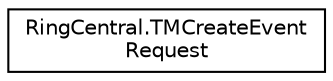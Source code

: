 digraph "Graphical Class Hierarchy"
{
 // LATEX_PDF_SIZE
  edge [fontname="Helvetica",fontsize="10",labelfontname="Helvetica",labelfontsize="10"];
  node [fontname="Helvetica",fontsize="10",shape=record];
  rankdir="LR";
  Node0 [label="RingCentral.TMCreateEvent\lRequest",height=0.2,width=0.4,color="black", fillcolor="white", style="filled",URL="$classRingCentral_1_1TMCreateEventRequest.html",tooltip=" "];
}
